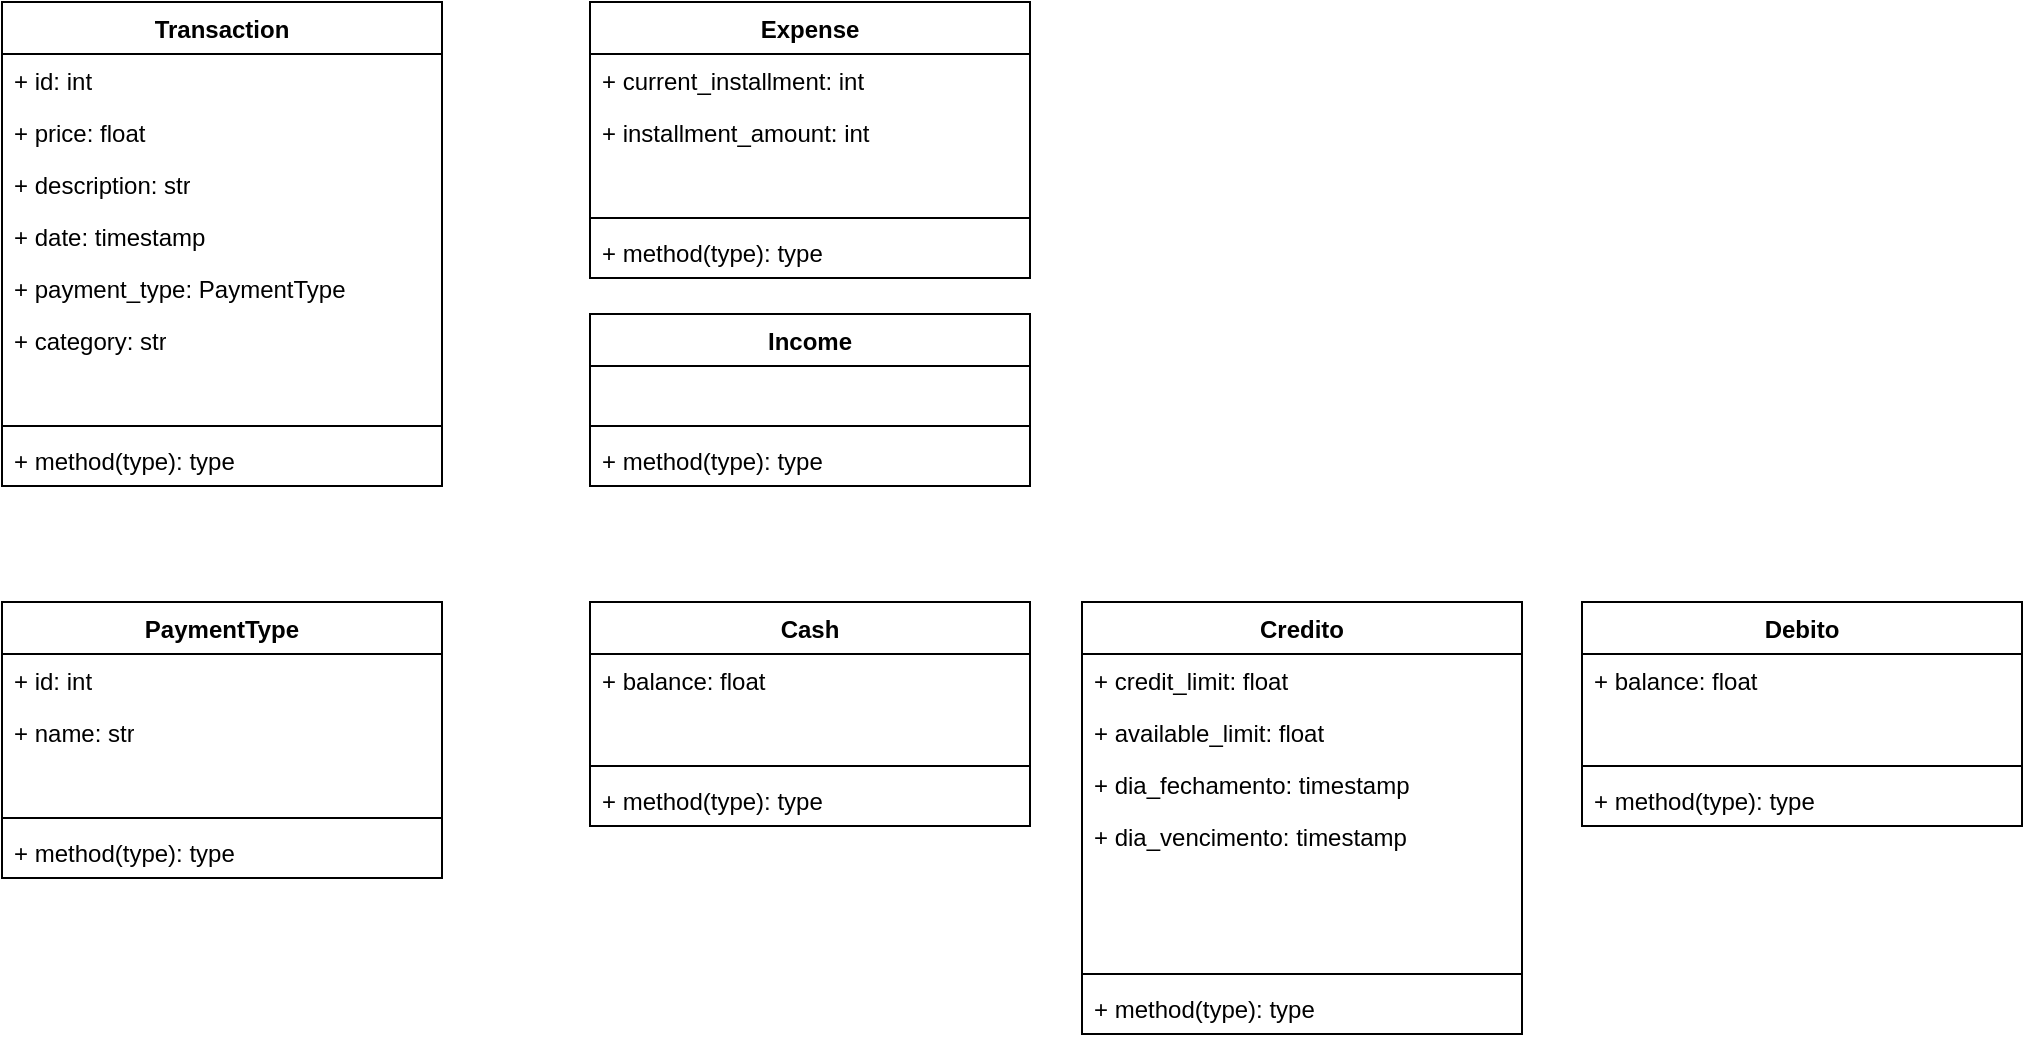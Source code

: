 <mxfile version="26.2.14">
  <diagram name="Página-1" id="glJOcvaWONBNWKPFWCOH">
    <mxGraphModel dx="1645" dy="793" grid="1" gridSize="10" guides="1" tooltips="1" connect="1" arrows="1" fold="1" page="1" pageScale="1" pageWidth="827" pageHeight="1169" math="0" shadow="0">
      <root>
        <mxCell id="0" />
        <mxCell id="1" parent="0" />
        <mxCell id="y29wwgT0Upa1jef-TGFV-1" value="Transaction" style="swimlane;fontStyle=1;align=center;verticalAlign=top;childLayout=stackLayout;horizontal=1;startSize=26;horizontalStack=0;resizeParent=1;resizeParentMax=0;resizeLast=0;collapsible=1;marginBottom=0;whiteSpace=wrap;html=1;" vertex="1" parent="1">
          <mxGeometry x="120" y="140" width="220" height="242" as="geometry" />
        </mxCell>
        <mxCell id="y29wwgT0Upa1jef-TGFV-2" value="+ id: int" style="text;strokeColor=none;fillColor=none;align=left;verticalAlign=top;spacingLeft=4;spacingRight=4;overflow=hidden;rotatable=0;points=[[0,0.5],[1,0.5]];portConstraint=eastwest;whiteSpace=wrap;html=1;" vertex="1" parent="y29wwgT0Upa1jef-TGFV-1">
          <mxGeometry y="26" width="220" height="26" as="geometry" />
        </mxCell>
        <mxCell id="y29wwgT0Upa1jef-TGFV-10" value="+ price: float" style="text;strokeColor=none;fillColor=none;align=left;verticalAlign=top;spacingLeft=4;spacingRight=4;overflow=hidden;rotatable=0;points=[[0,0.5],[1,0.5]];portConstraint=eastwest;whiteSpace=wrap;html=1;" vertex="1" parent="y29wwgT0Upa1jef-TGFV-1">
          <mxGeometry y="52" width="220" height="26" as="geometry" />
        </mxCell>
        <mxCell id="y29wwgT0Upa1jef-TGFV-9" value="+ description: str" style="text;strokeColor=none;fillColor=none;align=left;verticalAlign=top;spacingLeft=4;spacingRight=4;overflow=hidden;rotatable=0;points=[[0,0.5],[1,0.5]];portConstraint=eastwest;whiteSpace=wrap;html=1;" vertex="1" parent="y29wwgT0Upa1jef-TGFV-1">
          <mxGeometry y="78" width="220" height="26" as="geometry" />
        </mxCell>
        <mxCell id="y29wwgT0Upa1jef-TGFV-8" value="+ date: timestamp" style="text;strokeColor=none;fillColor=none;align=left;verticalAlign=top;spacingLeft=4;spacingRight=4;overflow=hidden;rotatable=0;points=[[0,0.5],[1,0.5]];portConstraint=eastwest;whiteSpace=wrap;html=1;" vertex="1" parent="y29wwgT0Upa1jef-TGFV-1">
          <mxGeometry y="104" width="220" height="26" as="geometry" />
        </mxCell>
        <mxCell id="y29wwgT0Upa1jef-TGFV-7" value="+ payment_type: PaymentType" style="text;strokeColor=none;fillColor=none;align=left;verticalAlign=top;spacingLeft=4;spacingRight=4;overflow=hidden;rotatable=0;points=[[0,0.5],[1,0.5]];portConstraint=eastwest;whiteSpace=wrap;html=1;" vertex="1" parent="y29wwgT0Upa1jef-TGFV-1">
          <mxGeometry y="130" width="220" height="26" as="geometry" />
        </mxCell>
        <mxCell id="y29wwgT0Upa1jef-TGFV-6" value="+ category: str" style="text;strokeColor=none;fillColor=none;align=left;verticalAlign=top;spacingLeft=4;spacingRight=4;overflow=hidden;rotatable=0;points=[[0,0.5],[1,0.5]];portConstraint=eastwest;whiteSpace=wrap;html=1;" vertex="1" parent="y29wwgT0Upa1jef-TGFV-1">
          <mxGeometry y="156" width="220" height="26" as="geometry" />
        </mxCell>
        <mxCell id="y29wwgT0Upa1jef-TGFV-5" style="text;strokeColor=none;fillColor=none;align=left;verticalAlign=top;spacingLeft=4;spacingRight=4;overflow=hidden;rotatable=0;points=[[0,0.5],[1,0.5]];portConstraint=eastwest;whiteSpace=wrap;html=1;" vertex="1" parent="y29wwgT0Upa1jef-TGFV-1">
          <mxGeometry y="182" width="220" height="26" as="geometry" />
        </mxCell>
        <mxCell id="y29wwgT0Upa1jef-TGFV-3" value="" style="line;strokeWidth=1;fillColor=none;align=left;verticalAlign=middle;spacingTop=-1;spacingLeft=3;spacingRight=3;rotatable=0;labelPosition=right;points=[];portConstraint=eastwest;strokeColor=inherit;" vertex="1" parent="y29wwgT0Upa1jef-TGFV-1">
          <mxGeometry y="208" width="220" height="8" as="geometry" />
        </mxCell>
        <mxCell id="y29wwgT0Upa1jef-TGFV-4" value="+ method(type): type" style="text;strokeColor=none;fillColor=none;align=left;verticalAlign=top;spacingLeft=4;spacingRight=4;overflow=hidden;rotatable=0;points=[[0,0.5],[1,0.5]];portConstraint=eastwest;whiteSpace=wrap;html=1;" vertex="1" parent="y29wwgT0Upa1jef-TGFV-1">
          <mxGeometry y="216" width="220" height="26" as="geometry" />
        </mxCell>
        <mxCell id="y29wwgT0Upa1jef-TGFV-11" value="Income" style="swimlane;fontStyle=1;align=center;verticalAlign=top;childLayout=stackLayout;horizontal=1;startSize=26;horizontalStack=0;resizeParent=1;resizeParentMax=0;resizeLast=0;collapsible=1;marginBottom=0;whiteSpace=wrap;html=1;" vertex="1" parent="1">
          <mxGeometry x="414" y="296" width="220" height="86" as="geometry" />
        </mxCell>
        <mxCell id="y29wwgT0Upa1jef-TGFV-18" style="text;strokeColor=none;fillColor=none;align=left;verticalAlign=top;spacingLeft=4;spacingRight=4;overflow=hidden;rotatable=0;points=[[0,0.5],[1,0.5]];portConstraint=eastwest;whiteSpace=wrap;html=1;" vertex="1" parent="y29wwgT0Upa1jef-TGFV-11">
          <mxGeometry y="26" width="220" height="26" as="geometry" />
        </mxCell>
        <mxCell id="y29wwgT0Upa1jef-TGFV-19" value="" style="line;strokeWidth=1;fillColor=none;align=left;verticalAlign=middle;spacingTop=-1;spacingLeft=3;spacingRight=3;rotatable=0;labelPosition=right;points=[];portConstraint=eastwest;strokeColor=inherit;" vertex="1" parent="y29wwgT0Upa1jef-TGFV-11">
          <mxGeometry y="52" width="220" height="8" as="geometry" />
        </mxCell>
        <mxCell id="y29wwgT0Upa1jef-TGFV-20" value="+ method(type): type" style="text;strokeColor=none;fillColor=none;align=left;verticalAlign=top;spacingLeft=4;spacingRight=4;overflow=hidden;rotatable=0;points=[[0,0.5],[1,0.5]];portConstraint=eastwest;whiteSpace=wrap;html=1;" vertex="1" parent="y29wwgT0Upa1jef-TGFV-11">
          <mxGeometry y="60" width="220" height="26" as="geometry" />
        </mxCell>
        <mxCell id="y29wwgT0Upa1jef-TGFV-21" value="Expense" style="swimlane;fontStyle=1;align=center;verticalAlign=top;childLayout=stackLayout;horizontal=1;startSize=26;horizontalStack=0;resizeParent=1;resizeParentMax=0;resizeLast=0;collapsible=1;marginBottom=0;whiteSpace=wrap;html=1;" vertex="1" parent="1">
          <mxGeometry x="414" y="140" width="220" height="138" as="geometry" />
        </mxCell>
        <mxCell id="y29wwgT0Upa1jef-TGFV-22" value="+ current_installment: int" style="text;strokeColor=none;fillColor=none;align=left;verticalAlign=top;spacingLeft=4;spacingRight=4;overflow=hidden;rotatable=0;points=[[0,0.5],[1,0.5]];portConstraint=eastwest;whiteSpace=wrap;html=1;" vertex="1" parent="y29wwgT0Upa1jef-TGFV-21">
          <mxGeometry y="26" width="220" height="26" as="geometry" />
        </mxCell>
        <mxCell id="y29wwgT0Upa1jef-TGFV-23" value="+ installment_amount: int" style="text;strokeColor=none;fillColor=none;align=left;verticalAlign=top;spacingLeft=4;spacingRight=4;overflow=hidden;rotatable=0;points=[[0,0.5],[1,0.5]];portConstraint=eastwest;whiteSpace=wrap;html=1;" vertex="1" parent="y29wwgT0Upa1jef-TGFV-21">
          <mxGeometry y="52" width="220" height="26" as="geometry" />
        </mxCell>
        <mxCell id="y29wwgT0Upa1jef-TGFV-28" style="text;strokeColor=none;fillColor=none;align=left;verticalAlign=top;spacingLeft=4;spacingRight=4;overflow=hidden;rotatable=0;points=[[0,0.5],[1,0.5]];portConstraint=eastwest;whiteSpace=wrap;html=1;" vertex="1" parent="y29wwgT0Upa1jef-TGFV-21">
          <mxGeometry y="78" width="220" height="26" as="geometry" />
        </mxCell>
        <mxCell id="y29wwgT0Upa1jef-TGFV-29" value="" style="line;strokeWidth=1;fillColor=none;align=left;verticalAlign=middle;spacingTop=-1;spacingLeft=3;spacingRight=3;rotatable=0;labelPosition=right;points=[];portConstraint=eastwest;strokeColor=inherit;" vertex="1" parent="y29wwgT0Upa1jef-TGFV-21">
          <mxGeometry y="104" width="220" height="8" as="geometry" />
        </mxCell>
        <mxCell id="y29wwgT0Upa1jef-TGFV-30" value="+ method(type): type" style="text;strokeColor=none;fillColor=none;align=left;verticalAlign=top;spacingLeft=4;spacingRight=4;overflow=hidden;rotatable=0;points=[[0,0.5],[1,0.5]];portConstraint=eastwest;whiteSpace=wrap;html=1;" vertex="1" parent="y29wwgT0Upa1jef-TGFV-21">
          <mxGeometry y="112" width="220" height="26" as="geometry" />
        </mxCell>
        <mxCell id="y29wwgT0Upa1jef-TGFV-31" value="PaymentType" style="swimlane;fontStyle=1;align=center;verticalAlign=top;childLayout=stackLayout;horizontal=1;startSize=26;horizontalStack=0;resizeParent=1;resizeParentMax=0;resizeLast=0;collapsible=1;marginBottom=0;whiteSpace=wrap;html=1;" vertex="1" parent="1">
          <mxGeometry x="120" y="440" width="220" height="138" as="geometry" />
        </mxCell>
        <mxCell id="y29wwgT0Upa1jef-TGFV-32" value="+ id: int" style="text;strokeColor=none;fillColor=none;align=left;verticalAlign=top;spacingLeft=4;spacingRight=4;overflow=hidden;rotatable=0;points=[[0,0.5],[1,0.5]];portConstraint=eastwest;whiteSpace=wrap;html=1;" vertex="1" parent="y29wwgT0Upa1jef-TGFV-31">
          <mxGeometry y="26" width="220" height="26" as="geometry" />
        </mxCell>
        <mxCell id="y29wwgT0Upa1jef-TGFV-33" value="+ name: str" style="text;strokeColor=none;fillColor=none;align=left;verticalAlign=top;spacingLeft=4;spacingRight=4;overflow=hidden;rotatable=0;points=[[0,0.5],[1,0.5]];portConstraint=eastwest;whiteSpace=wrap;html=1;" vertex="1" parent="y29wwgT0Upa1jef-TGFV-31">
          <mxGeometry y="52" width="220" height="26" as="geometry" />
        </mxCell>
        <mxCell id="y29wwgT0Upa1jef-TGFV-38" style="text;strokeColor=none;fillColor=none;align=left;verticalAlign=top;spacingLeft=4;spacingRight=4;overflow=hidden;rotatable=0;points=[[0,0.5],[1,0.5]];portConstraint=eastwest;whiteSpace=wrap;html=1;" vertex="1" parent="y29wwgT0Upa1jef-TGFV-31">
          <mxGeometry y="78" width="220" height="26" as="geometry" />
        </mxCell>
        <mxCell id="y29wwgT0Upa1jef-TGFV-39" value="" style="line;strokeWidth=1;fillColor=none;align=left;verticalAlign=middle;spacingTop=-1;spacingLeft=3;spacingRight=3;rotatable=0;labelPosition=right;points=[];portConstraint=eastwest;strokeColor=inherit;" vertex="1" parent="y29wwgT0Upa1jef-TGFV-31">
          <mxGeometry y="104" width="220" height="8" as="geometry" />
        </mxCell>
        <mxCell id="y29wwgT0Upa1jef-TGFV-40" value="+ method(type): type" style="text;strokeColor=none;fillColor=none;align=left;verticalAlign=top;spacingLeft=4;spacingRight=4;overflow=hidden;rotatable=0;points=[[0,0.5],[1,0.5]];portConstraint=eastwest;whiteSpace=wrap;html=1;" vertex="1" parent="y29wwgT0Upa1jef-TGFV-31">
          <mxGeometry y="112" width="220" height="26" as="geometry" />
        </mxCell>
        <mxCell id="y29wwgT0Upa1jef-TGFV-41" value="Cash" style="swimlane;fontStyle=1;align=center;verticalAlign=top;childLayout=stackLayout;horizontal=1;startSize=26;horizontalStack=0;resizeParent=1;resizeParentMax=0;resizeLast=0;collapsible=1;marginBottom=0;whiteSpace=wrap;html=1;" vertex="1" parent="1">
          <mxGeometry x="414" y="440" width="220" height="112" as="geometry" />
        </mxCell>
        <mxCell id="y29wwgT0Upa1jef-TGFV-42" value="+ balance: float" style="text;strokeColor=none;fillColor=none;align=left;verticalAlign=top;spacingLeft=4;spacingRight=4;overflow=hidden;rotatable=0;points=[[0,0.5],[1,0.5]];portConstraint=eastwest;whiteSpace=wrap;html=1;" vertex="1" parent="y29wwgT0Upa1jef-TGFV-41">
          <mxGeometry y="26" width="220" height="26" as="geometry" />
        </mxCell>
        <mxCell id="y29wwgT0Upa1jef-TGFV-44" style="text;strokeColor=none;fillColor=none;align=left;verticalAlign=top;spacingLeft=4;spacingRight=4;overflow=hidden;rotatable=0;points=[[0,0.5],[1,0.5]];portConstraint=eastwest;whiteSpace=wrap;html=1;" vertex="1" parent="y29wwgT0Upa1jef-TGFV-41">
          <mxGeometry y="52" width="220" height="26" as="geometry" />
        </mxCell>
        <mxCell id="y29wwgT0Upa1jef-TGFV-45" value="" style="line;strokeWidth=1;fillColor=none;align=left;verticalAlign=middle;spacingTop=-1;spacingLeft=3;spacingRight=3;rotatable=0;labelPosition=right;points=[];portConstraint=eastwest;strokeColor=inherit;" vertex="1" parent="y29wwgT0Upa1jef-TGFV-41">
          <mxGeometry y="78" width="220" height="8" as="geometry" />
        </mxCell>
        <mxCell id="y29wwgT0Upa1jef-TGFV-46" value="+ method(type): type" style="text;strokeColor=none;fillColor=none;align=left;verticalAlign=top;spacingLeft=4;spacingRight=4;overflow=hidden;rotatable=0;points=[[0,0.5],[1,0.5]];portConstraint=eastwest;whiteSpace=wrap;html=1;" vertex="1" parent="y29wwgT0Upa1jef-TGFV-41">
          <mxGeometry y="86" width="220" height="26" as="geometry" />
        </mxCell>
        <mxCell id="y29wwgT0Upa1jef-TGFV-47" value="Credito" style="swimlane;fontStyle=1;align=center;verticalAlign=top;childLayout=stackLayout;horizontal=1;startSize=26;horizontalStack=0;resizeParent=1;resizeParentMax=0;resizeLast=0;collapsible=1;marginBottom=0;whiteSpace=wrap;html=1;" vertex="1" parent="1">
          <mxGeometry x="660" y="440" width="220" height="216" as="geometry" />
        </mxCell>
        <mxCell id="y29wwgT0Upa1jef-TGFV-48" value="+ credit_limit: float" style="text;strokeColor=none;fillColor=none;align=left;verticalAlign=top;spacingLeft=4;spacingRight=4;overflow=hidden;rotatable=0;points=[[0,0.5],[1,0.5]];portConstraint=eastwest;whiteSpace=wrap;html=1;" vertex="1" parent="y29wwgT0Upa1jef-TGFV-47">
          <mxGeometry y="26" width="220" height="26" as="geometry" />
        </mxCell>
        <mxCell id="y29wwgT0Upa1jef-TGFV-49" value="+ available_limit: float" style="text;strokeColor=none;fillColor=none;align=left;verticalAlign=top;spacingLeft=4;spacingRight=4;overflow=hidden;rotatable=0;points=[[0,0.5],[1,0.5]];portConstraint=eastwest;whiteSpace=wrap;html=1;" vertex="1" parent="y29wwgT0Upa1jef-TGFV-47">
          <mxGeometry y="52" width="220" height="26" as="geometry" />
        </mxCell>
        <mxCell id="y29wwgT0Upa1jef-TGFV-60" value="+ dia_fechamento: timestamp" style="text;strokeColor=none;fillColor=none;align=left;verticalAlign=top;spacingLeft=4;spacingRight=4;overflow=hidden;rotatable=0;points=[[0,0.5],[1,0.5]];portConstraint=eastwest;whiteSpace=wrap;html=1;" vertex="1" parent="y29wwgT0Upa1jef-TGFV-47">
          <mxGeometry y="78" width="220" height="26" as="geometry" />
        </mxCell>
        <mxCell id="y29wwgT0Upa1jef-TGFV-59" value="+ dia_vencimento: timestamp" style="text;strokeColor=none;fillColor=none;align=left;verticalAlign=top;spacingLeft=4;spacingRight=4;overflow=hidden;rotatable=0;points=[[0,0.5],[1,0.5]];portConstraint=eastwest;whiteSpace=wrap;html=1;" vertex="1" parent="y29wwgT0Upa1jef-TGFV-47">
          <mxGeometry y="104" width="220" height="26" as="geometry" />
        </mxCell>
        <mxCell id="y29wwgT0Upa1jef-TGFV-58" style="text;strokeColor=none;fillColor=none;align=left;verticalAlign=top;spacingLeft=4;spacingRight=4;overflow=hidden;rotatable=0;points=[[0,0.5],[1,0.5]];portConstraint=eastwest;whiteSpace=wrap;html=1;" vertex="1" parent="y29wwgT0Upa1jef-TGFV-47">
          <mxGeometry y="130" width="220" height="26" as="geometry" />
        </mxCell>
        <mxCell id="y29wwgT0Upa1jef-TGFV-57" style="text;strokeColor=none;fillColor=none;align=left;verticalAlign=top;spacingLeft=4;spacingRight=4;overflow=hidden;rotatable=0;points=[[0,0.5],[1,0.5]];portConstraint=eastwest;whiteSpace=wrap;html=1;" vertex="1" parent="y29wwgT0Upa1jef-TGFV-47">
          <mxGeometry y="156" width="220" height="26" as="geometry" />
        </mxCell>
        <mxCell id="y29wwgT0Upa1jef-TGFV-50" value="" style="line;strokeWidth=1;fillColor=none;align=left;verticalAlign=middle;spacingTop=-1;spacingLeft=3;spacingRight=3;rotatable=0;labelPosition=right;points=[];portConstraint=eastwest;strokeColor=inherit;" vertex="1" parent="y29wwgT0Upa1jef-TGFV-47">
          <mxGeometry y="182" width="220" height="8" as="geometry" />
        </mxCell>
        <mxCell id="y29wwgT0Upa1jef-TGFV-51" value="+ method(type): type" style="text;strokeColor=none;fillColor=none;align=left;verticalAlign=top;spacingLeft=4;spacingRight=4;overflow=hidden;rotatable=0;points=[[0,0.5],[1,0.5]];portConstraint=eastwest;whiteSpace=wrap;html=1;" vertex="1" parent="y29wwgT0Upa1jef-TGFV-47">
          <mxGeometry y="190" width="220" height="26" as="geometry" />
        </mxCell>
        <mxCell id="y29wwgT0Upa1jef-TGFV-52" value="Debito" style="swimlane;fontStyle=1;align=center;verticalAlign=top;childLayout=stackLayout;horizontal=1;startSize=26;horizontalStack=0;resizeParent=1;resizeParentMax=0;resizeLast=0;collapsible=1;marginBottom=0;whiteSpace=wrap;html=1;" vertex="1" parent="1">
          <mxGeometry x="910" y="440" width="220" height="112" as="geometry" />
        </mxCell>
        <mxCell id="y29wwgT0Upa1jef-TGFV-53" value="+ balance: float" style="text;strokeColor=none;fillColor=none;align=left;verticalAlign=top;spacingLeft=4;spacingRight=4;overflow=hidden;rotatable=0;points=[[0,0.5],[1,0.5]];portConstraint=eastwest;whiteSpace=wrap;html=1;" vertex="1" parent="y29wwgT0Upa1jef-TGFV-52">
          <mxGeometry y="26" width="220" height="26" as="geometry" />
        </mxCell>
        <mxCell id="y29wwgT0Upa1jef-TGFV-54" style="text;strokeColor=none;fillColor=none;align=left;verticalAlign=top;spacingLeft=4;spacingRight=4;overflow=hidden;rotatable=0;points=[[0,0.5],[1,0.5]];portConstraint=eastwest;whiteSpace=wrap;html=1;" vertex="1" parent="y29wwgT0Upa1jef-TGFV-52">
          <mxGeometry y="52" width="220" height="26" as="geometry" />
        </mxCell>
        <mxCell id="y29wwgT0Upa1jef-TGFV-55" value="" style="line;strokeWidth=1;fillColor=none;align=left;verticalAlign=middle;spacingTop=-1;spacingLeft=3;spacingRight=3;rotatable=0;labelPosition=right;points=[];portConstraint=eastwest;strokeColor=inherit;" vertex="1" parent="y29wwgT0Upa1jef-TGFV-52">
          <mxGeometry y="78" width="220" height="8" as="geometry" />
        </mxCell>
        <mxCell id="y29wwgT0Upa1jef-TGFV-56" value="+ method(type): type" style="text;strokeColor=none;fillColor=none;align=left;verticalAlign=top;spacingLeft=4;spacingRight=4;overflow=hidden;rotatable=0;points=[[0,0.5],[1,0.5]];portConstraint=eastwest;whiteSpace=wrap;html=1;" vertex="1" parent="y29wwgT0Upa1jef-TGFV-52">
          <mxGeometry y="86" width="220" height="26" as="geometry" />
        </mxCell>
      </root>
    </mxGraphModel>
  </diagram>
</mxfile>
